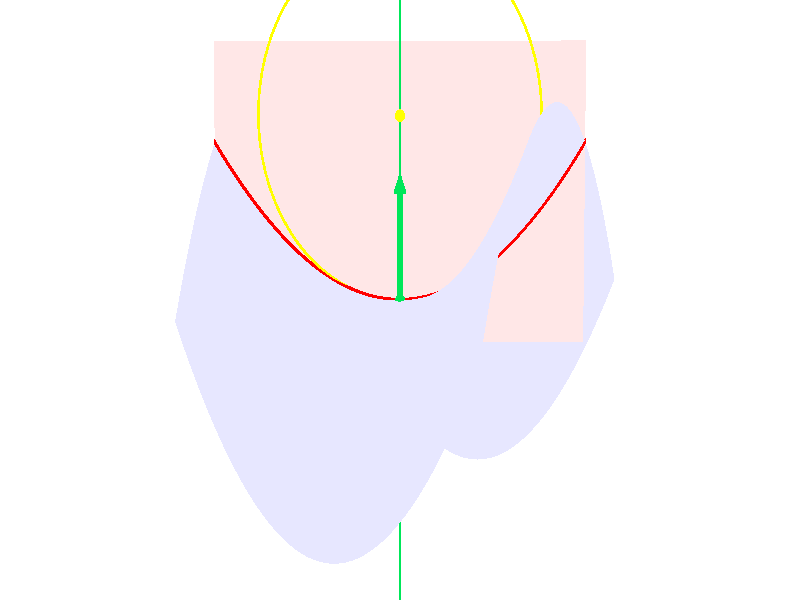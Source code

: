//
// schnittkruemmung.pov -- Visualisierung
//
// (c) 2017 Prof Dr Andreas Müller, Hochschule Rapperswil
//
#version 3.7;
#include "colors.inc"
global_settings {
        assumed_gamma 1
}

#declare imagescale = 0.15;

camera {
        location <-8, 4, 16>
        look_at <0.0, 0.0, 0.0>
        right 16/9 * x * imagescale
        up y * imagescale
}

light_source { <1, 5, 10> color White }
sky_sphere {
        pigment {
                color <1,1,1>
        }
}

#declare a = 0.99;

#macro flaeche(U, V)
	<U, a * (U*U-V*V), V>
#end

#declare Steps = 100;

#declare Umin = -1;
#declare Umax = +1;
#declare Ustep = (Umax - Umin) / Steps;

#declare Vmin = -1;
#declare Vmax = +1;
#declare Vstep = (Vmax - Vmin) / Steps;

#macro fquad(U, V)
	triangle {
		flaeche(U, V),
		flaeche(U + Ustep, V),
		flaeche(U + Ustep, V + Vstep)
	}
	triangle {
		flaeche(U, V),
		flaeche(U + Ustep, V + Vstep),
		flaeche(U, V + Vstep)
	}
#end

mesh {
#declare U = Umin;
#while (U < Umax - Ustep/2)
	#declare V = Vmin;
	#while (V < Vmax - Vstep/2)
		fquad(U, V)
		#declare V = V + Vstep;
	#end
	#declare U = U + Ustep;
#end
	pigment {
		color rgb<0.8,0.8,1>
	}
}

union {
	sphere { <0,0,0>, 0.03 }
	cylinder { <0,0,0>, <0,0.5,0>, 0.02 }
	cone { <0,0.5,0>, 0.04, <0,0.6,0>, 0 }
	cylinder { <0,-2,0>, <0,2,0>, 0.005 }
	pigment {
		color rgb<0,0.8,0.1>
	}
}

#declare ang = 0.47;

intersection {
	plane { <sin(ang), 0, -cos(ang)>, 0.001 }
	plane { <-sin(ang), 0, cos(ang)>, 0.001 }
	box { <-1,-0.2,-1>, <1,1.2,1> }
	pigment {
		color rgbf<1,0.8,0.8,0.7>
	}
}

#declare Tmin = -2;
#declare Tmax = 2;
#declare Tstep = (Tmax - Tmin) / Steps;

intersection {
	union {
		#declare T = Tmin;
		#while (T < Tmax - Tstep/2)
			sphere { flaeche(T * cos(ang), T * sin(ang)), 0.01 }
			cylinder {
				flaeche(T * cos(ang), T * sin(ang)),
				flaeche((T + Tstep) * cos(ang), (T + Tstep) * sin(ang)),
				0.01
			}
				
			#declare T = T + Tstep;
		#end
	}
	box { <-1,-1,-1>, <1,1,1> }
	pigment {
		color rgb<1,0,0>
	}
}

#declare sign = function (x) {select(x,-1,0,1)};
#declare kappa2 = cos(ang) * cos(ang) - sin(ang) * sin(ang);
#declare kappa = abs(kappa2) * a * 2 * sign(kappa2);

#declare rho = 1/kappa;
#macro kreis(phi)
	rho * (<cos(ang), 0, sin(ang)> * sin(phi) + <0, 1, 0> * (1 + cos(phi)))
#end

#declare phimin = 0;
#declare phimax = 2 * pi;
#declare phistep = (phimax - phimin) / Steps;
union {
	sphere { <0,rho,0>, 0.03 }
#declare phi = phimin;
#while (phi < phimax - phistep/2)
	sphere { kreis(phi), 0.01 * 0.8 }
	cylinder { kreis(phi), kreis(phi + phistep), 0.01 * 0.8 }
	#declare phi = phi + phistep;
#end
	pigment {
		color rgb<1,1,0>
	}
}

